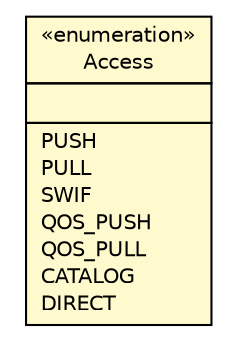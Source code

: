 #!/usr/local/bin/dot
#
# Class diagram 
# Generated by UMLGraph version R5_6 (http://www.umlgraph.org/)
#

digraph G {
	edge [fontname="Helvetica",fontsize=10,labelfontname="Helvetica",labelfontsize=10];
	node [fontname="Helvetica",fontsize=10,shape=plaintext];
	nodesep=0.25;
	ranksep=0.5;
	// sorcer.service.Strategy.Access
	c483523 [label=<<table title="sorcer.service.Strategy.Access" border="0" cellborder="1" cellspacing="0" cellpadding="2" port="p" bgcolor="lemonChiffon" href="./Strategy.Access.html">
		<tr><td><table border="0" cellspacing="0" cellpadding="1">
<tr><td align="center" balign="center"> &#171;enumeration&#187; </td></tr>
<tr><td align="center" balign="center"> Access </td></tr>
		</table></td></tr>
		<tr><td><table border="0" cellspacing="0" cellpadding="1">
<tr><td align="left" balign="left">  </td></tr>
		</table></td></tr>
		<tr><td><table border="0" cellspacing="0" cellpadding="1">
<tr><td align="left" balign="left"> PUSH </td></tr>
<tr><td align="left" balign="left"> PULL </td></tr>
<tr><td align="left" balign="left"> SWIF </td></tr>
<tr><td align="left" balign="left"> QOS_PUSH </td></tr>
<tr><td align="left" balign="left"> QOS_PULL </td></tr>
<tr><td align="left" balign="left"> CATALOG </td></tr>
<tr><td align="left" balign="left"> DIRECT </td></tr>
		</table></td></tr>
		</table>>, URL="./Strategy.Access.html", fontname="Helvetica", fontcolor="black", fontsize=10.0];
}


